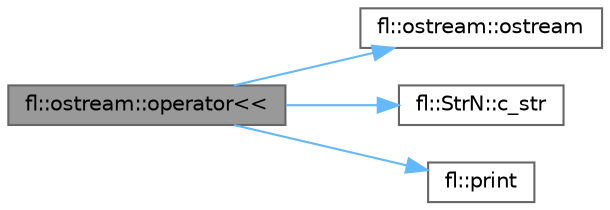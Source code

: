 digraph "fl::ostream::operator&lt;&lt;"
{
 // INTERACTIVE_SVG=YES
 // LATEX_PDF_SIZE
  bgcolor="transparent";
  edge [fontname=Helvetica,fontsize=10,labelfontname=Helvetica,labelfontsize=10];
  node [fontname=Helvetica,fontsize=10,shape=box,height=0.2,width=0.4];
  rankdir="LR";
  Node1 [id="Node000001",label="fl::ostream::operator\<\<",height=0.2,width=0.4,color="gray40", fillcolor="grey60", style="filled", fontcolor="black",tooltip=" "];
  Node1 -> Node2 [id="edge1_Node000001_Node000002",color="steelblue1",style="solid",tooltip=" "];
  Node2 [id="Node000002",label="fl::ostream::ostream",height=0.2,width=0.4,color="grey40", fillcolor="white", style="filled",URL="$d1/de8/classfl_1_1ostream_a3fc64ac4b00b614e0cb463083af368da.html#a3fc64ac4b00b614e0cb463083af368da",tooltip=" "];
  Node1 -> Node3 [id="edge2_Node000001_Node000003",color="steelblue1",style="solid",tooltip=" "];
  Node3 [id="Node000003",label="fl::StrN::c_str",height=0.2,width=0.4,color="grey40", fillcolor="white", style="filled",URL="$dc/d96/classfl_1_1_str_n_a67296b774f8201293edbbabbd1b642cb.html#a67296b774f8201293edbbabbd1b642cb",tooltip=" "];
  Node1 -> Node4 [id="edge3_Node000001_Node000004",color="steelblue1",style="solid",tooltip=" "];
  Node4 [id="Node000004",label="fl::print",height=0.2,width=0.4,color="grey40", fillcolor="white", style="filled",URL="$d4/d36/namespacefl_a23e9f3b5be31d78996d08b3c811ec5d1.html#a23e9f3b5be31d78996d08b3c811ec5d1",tooltip=" "];
}
